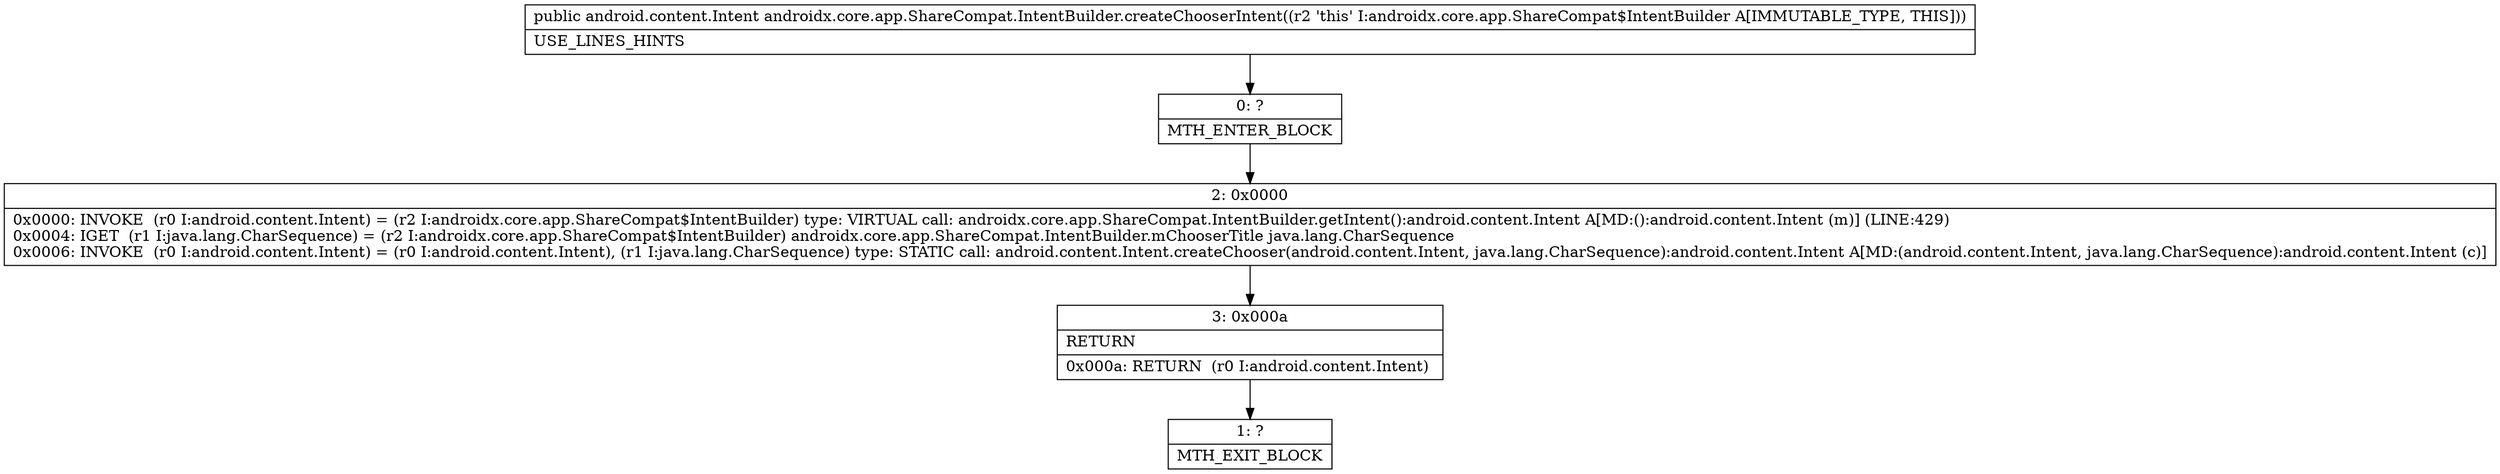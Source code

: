 digraph "CFG forandroidx.core.app.ShareCompat.IntentBuilder.createChooserIntent()Landroid\/content\/Intent;" {
Node_0 [shape=record,label="{0\:\ ?|MTH_ENTER_BLOCK\l}"];
Node_2 [shape=record,label="{2\:\ 0x0000|0x0000: INVOKE  (r0 I:android.content.Intent) = (r2 I:androidx.core.app.ShareCompat$IntentBuilder) type: VIRTUAL call: androidx.core.app.ShareCompat.IntentBuilder.getIntent():android.content.Intent A[MD:():android.content.Intent (m)] (LINE:429)\l0x0004: IGET  (r1 I:java.lang.CharSequence) = (r2 I:androidx.core.app.ShareCompat$IntentBuilder) androidx.core.app.ShareCompat.IntentBuilder.mChooserTitle java.lang.CharSequence \l0x0006: INVOKE  (r0 I:android.content.Intent) = (r0 I:android.content.Intent), (r1 I:java.lang.CharSequence) type: STATIC call: android.content.Intent.createChooser(android.content.Intent, java.lang.CharSequence):android.content.Intent A[MD:(android.content.Intent, java.lang.CharSequence):android.content.Intent (c)]\l}"];
Node_3 [shape=record,label="{3\:\ 0x000a|RETURN\l|0x000a: RETURN  (r0 I:android.content.Intent) \l}"];
Node_1 [shape=record,label="{1\:\ ?|MTH_EXIT_BLOCK\l}"];
MethodNode[shape=record,label="{public android.content.Intent androidx.core.app.ShareCompat.IntentBuilder.createChooserIntent((r2 'this' I:androidx.core.app.ShareCompat$IntentBuilder A[IMMUTABLE_TYPE, THIS]))  | USE_LINES_HINTS\l}"];
MethodNode -> Node_0;Node_0 -> Node_2;
Node_2 -> Node_3;
Node_3 -> Node_1;
}

